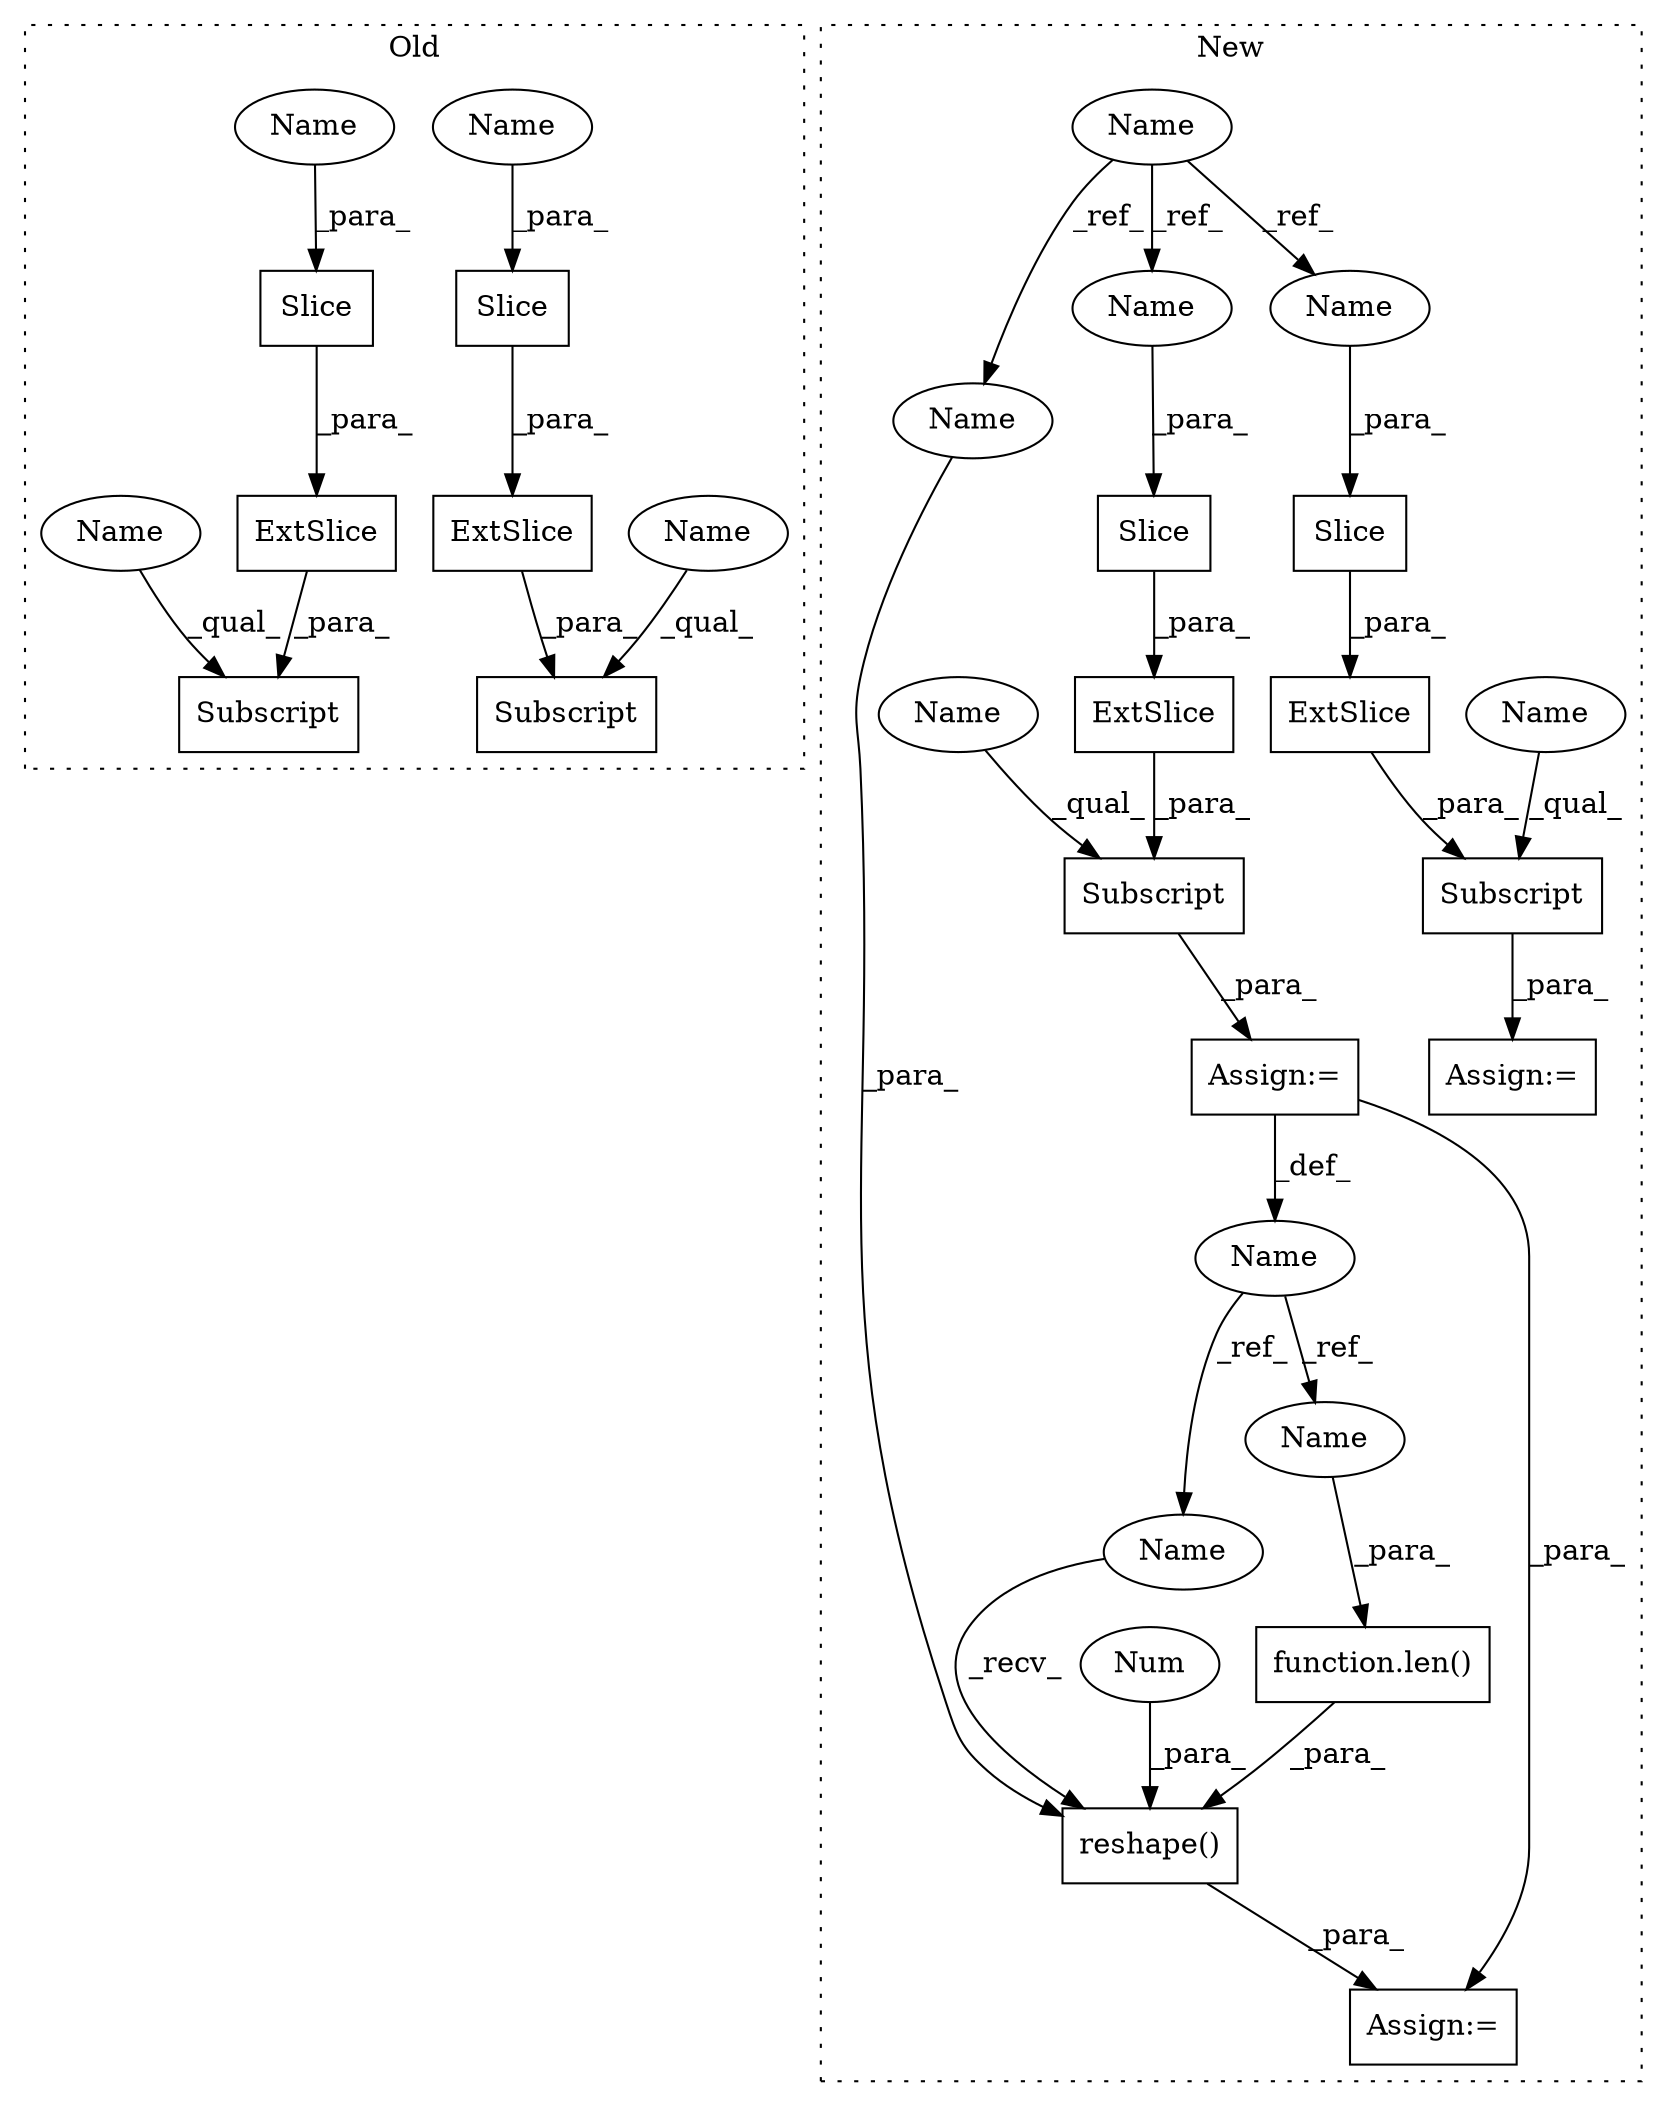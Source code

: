 digraph G {
subgraph cluster0 {
1 [label="Slice" a="80" s="3456" l="9" shape="box"];
4 [label="Subscript" a="63" s="3447,0" l="20,0" shape="box"];
9 [label="Subscript" a="63" s="3535,0" l="20,0" shape="box"];
12 [label="ExtSlice" a="85" s="3447" l="5" shape="box"];
14 [label="ExtSlice" a="85" s="3535" l="5" shape="box"];
20 [label="Slice" a="80" s="3544" l="1" shape="box"];
24 [label="Name" a="87" s="3447" l="5" shape="ellipse"];
25 [label="Name" a="87" s="3535" l="5" shape="ellipse"];
30 [label="Name" a="87" s="3456" l="9" shape="ellipse"];
31 [label="Name" a="87" s="3545" l="9" shape="ellipse"];
label = "Old";
style="dotted";
}
subgraph cluster1 {
2 [label="ExtSlice" a="85" s="4062" l="5" shape="box"];
3 [label="Subscript" a="63" s="4062,0" l="24,0" shape="box"];
5 [label="Slice" a="80" s="4071" l="13" shape="box"];
6 [label="Name" a="87" s="3919" l="13" shape="ellipse"];
7 [label="reshape()" a="75" s="4112,4171" l="23,1" shape="box"];
8 [label="Subscript" a="63" s="4012,0" l="24,0" shape="box"];
10 [label="Name" a="87" s="4045" l="14" shape="ellipse"];
11 [label="function.len()" a="75" s="4135,4153" l="4,1" shape="box"];
13 [label="ExtSlice" a="85" s="4012" l="5" shape="box"];
15 [label="Num" a="76" s="4169" l="2" shape="ellipse"];
16 [label="Assign:=" a="68" s="4109" l="3" shape="box"];
17 [label="Assign:=" a="68" s="4059" l="3" shape="box"];
18 [label="Assign:=" a="68" s="4009" l="3" shape="box"];
19 [label="Slice" a="80" s="4021" l="1" shape="box"];
21 [label="Name" a="87" s="4155" l="13" shape="ellipse"];
22 [label="Name" a="87" s="4071" l="13" shape="ellipse"];
23 [label="Name" a="87" s="4022" l="13" shape="ellipse"];
26 [label="Name" a="87" s="4112" l="14" shape="ellipse"];
27 [label="Name" a="87" s="4139" l="14" shape="ellipse"];
28 [label="Name" a="87" s="4012" l="5" shape="ellipse"];
29 [label="Name" a="87" s="4062" l="5" shape="ellipse"];
label = "New";
style="dotted";
}
1 -> 12 [label="_para_"];
2 -> 3 [label="_para_"];
3 -> 17 [label="_para_"];
5 -> 2 [label="_para_"];
6 -> 21 [label="_ref_"];
6 -> 23 [label="_ref_"];
6 -> 22 [label="_ref_"];
7 -> 16 [label="_para_"];
8 -> 18 [label="_para_"];
10 -> 27 [label="_ref_"];
10 -> 26 [label="_ref_"];
11 -> 7 [label="_para_"];
12 -> 4 [label="_para_"];
13 -> 8 [label="_para_"];
14 -> 9 [label="_para_"];
15 -> 7 [label="_para_"];
17 -> 16 [label="_para_"];
17 -> 10 [label="_def_"];
19 -> 13 [label="_para_"];
20 -> 14 [label="_para_"];
21 -> 7 [label="_para_"];
22 -> 5 [label="_para_"];
23 -> 19 [label="_para_"];
24 -> 4 [label="_qual_"];
25 -> 9 [label="_qual_"];
26 -> 7 [label="_recv_"];
27 -> 11 [label="_para_"];
28 -> 8 [label="_qual_"];
29 -> 3 [label="_qual_"];
30 -> 1 [label="_para_"];
31 -> 20 [label="_para_"];
}